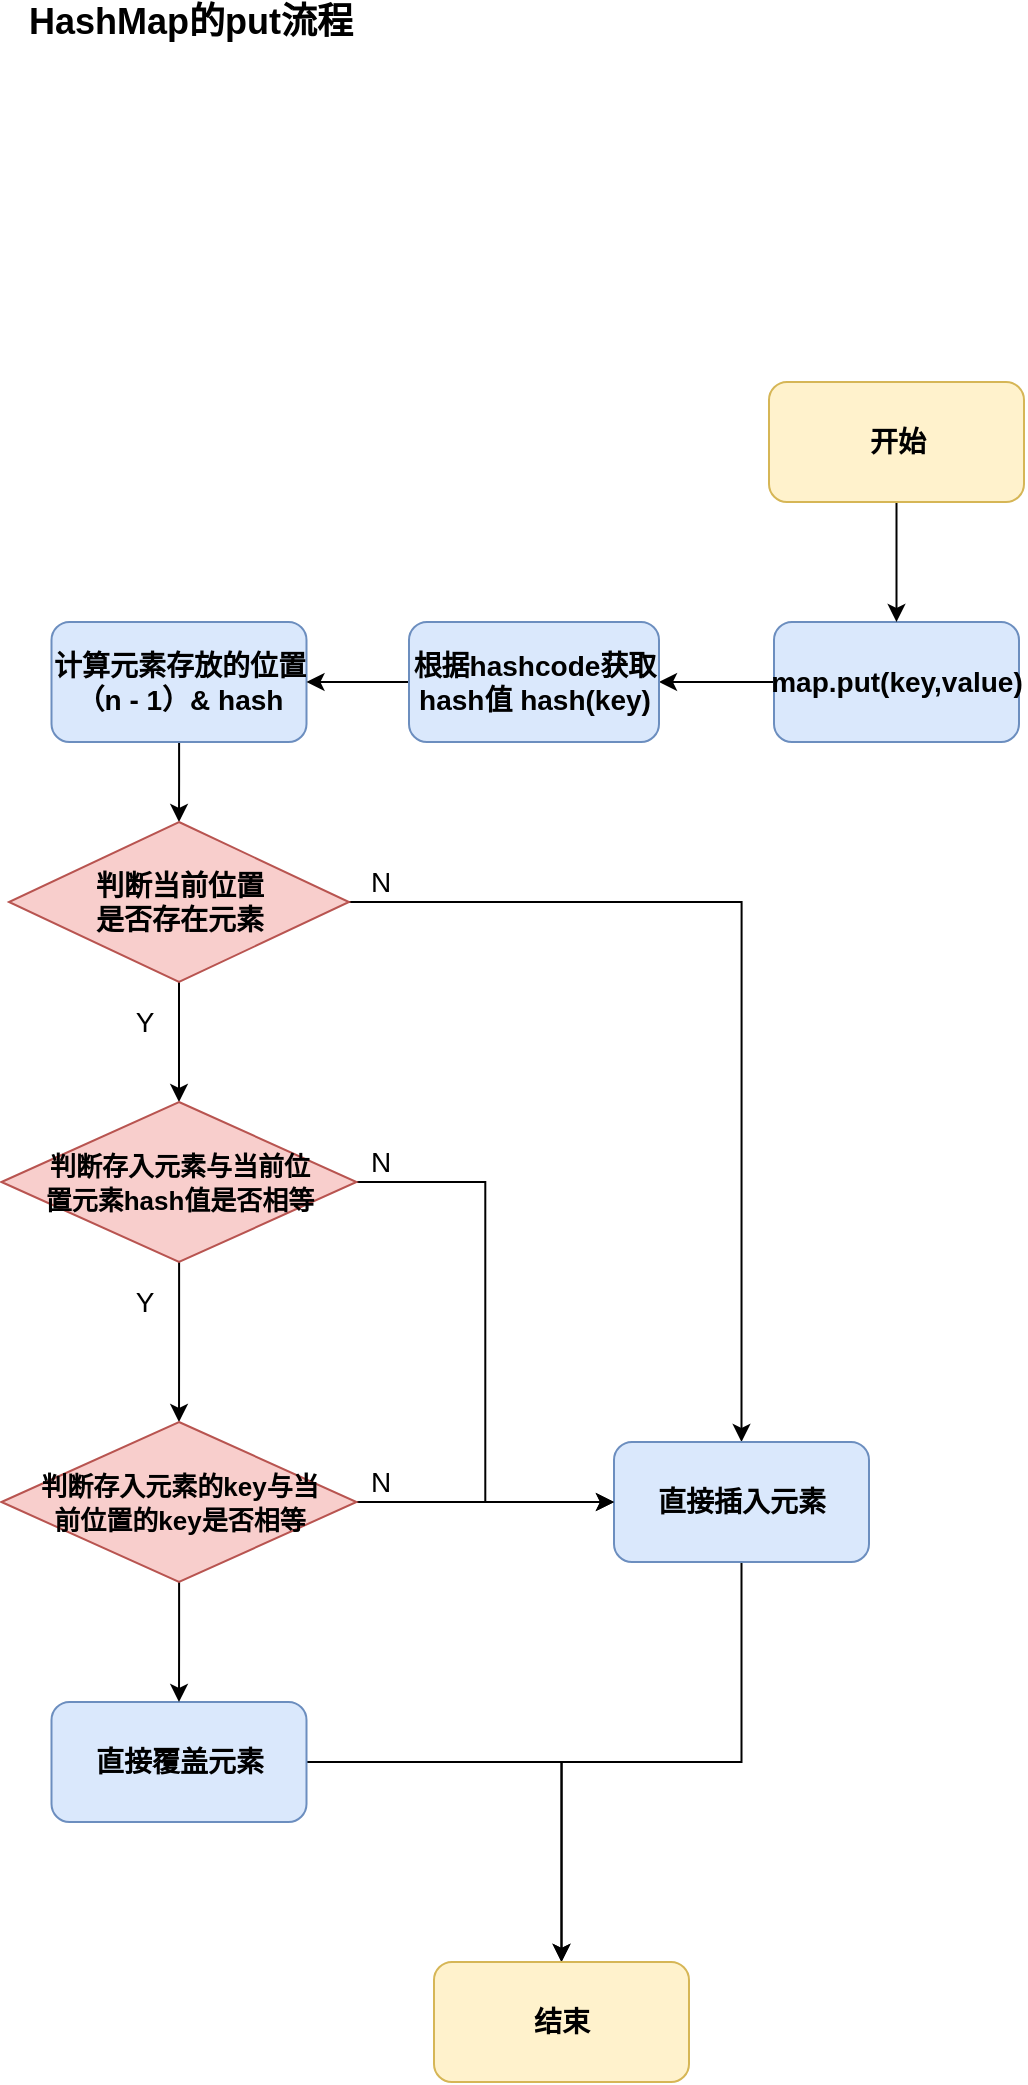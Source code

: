 <mxfile version="18.1.3" type="github">
  <diagram id="WBBzrLVB4H3pHpH7rxZI" name="Page-1">
    <mxGraphModel dx="1422" dy="762" grid="1" gridSize="10" guides="1" tooltips="1" connect="1" arrows="1" fold="1" page="1" pageScale="1" pageWidth="2339" pageHeight="3300" math="0" shadow="0">
      <root>
        <mxCell id="0" />
        <mxCell id="1" parent="0" />
        <mxCell id="qMlEdyEDlKEKImTxNxm0-36" style="edgeStyle=orthogonalEdgeStyle;rounded=0;orthogonalLoop=1;jettySize=auto;html=1;exitX=0;exitY=0.5;exitDx=0;exitDy=0;entryX=1;entryY=0.5;entryDx=0;entryDy=0;fontSize=13;" edge="1" parent="1" source="qMlEdyEDlKEKImTxNxm0-1" target="qMlEdyEDlKEKImTxNxm0-4">
          <mxGeometry relative="1" as="geometry" />
        </mxCell>
        <mxCell id="qMlEdyEDlKEKImTxNxm0-1" value="&lt;font style=&quot;font-size: 14px;&quot;&gt;&lt;b&gt;map.put(key,value)&lt;/b&gt;&lt;/font&gt;" style="rounded=1;whiteSpace=wrap;html=1;fillColor=#dae8fc;strokeColor=#6c8ebf;" vertex="1" parent="1">
          <mxGeometry x="800" y="330" width="122.5" height="60" as="geometry" />
        </mxCell>
        <mxCell id="qMlEdyEDlKEKImTxNxm0-2" value="&lt;font style=&quot;font-size: 18px;&quot;&gt;&lt;b&gt;HashMap的put流程&lt;/b&gt;&lt;/font&gt;" style="text;html=1;align=center;verticalAlign=middle;resizable=0;points=[];autosize=1;strokeColor=none;fillColor=none;" vertex="1" parent="1">
          <mxGeometry x="417.5" y="20" width="180" height="20" as="geometry" />
        </mxCell>
        <mxCell id="qMlEdyEDlKEKImTxNxm0-7" value="" style="edgeStyle=orthogonalEdgeStyle;rounded=0;orthogonalLoop=1;jettySize=auto;html=1;fontSize=14;" edge="1" parent="1" source="qMlEdyEDlKEKImTxNxm0-3" target="qMlEdyEDlKEKImTxNxm0-6">
          <mxGeometry relative="1" as="geometry" />
        </mxCell>
        <mxCell id="qMlEdyEDlKEKImTxNxm0-3" value="&lt;font style=&quot;font-size: 14px;&quot;&gt;&lt;b&gt;计算元素存放的位置&lt;br&gt;（n - 1）&amp;amp; hash&lt;/b&gt;&lt;/font&gt;" style="rounded=1;whiteSpace=wrap;html=1;fillColor=#dae8fc;strokeColor=#6c8ebf;" vertex="1" parent="1">
          <mxGeometry x="438.75" y="330" width="127.5" height="60" as="geometry" />
        </mxCell>
        <mxCell id="qMlEdyEDlKEKImTxNxm0-8" style="edgeStyle=orthogonalEdgeStyle;rounded=0;orthogonalLoop=1;jettySize=auto;html=1;exitX=0;exitY=0.5;exitDx=0;exitDy=0;fontSize=14;" edge="1" parent="1" source="qMlEdyEDlKEKImTxNxm0-4" target="qMlEdyEDlKEKImTxNxm0-3">
          <mxGeometry relative="1" as="geometry" />
        </mxCell>
        <mxCell id="qMlEdyEDlKEKImTxNxm0-4" value="&lt;font style=&quot;font-size: 14px;&quot;&gt;&lt;b&gt;根据hashcode获取hash值 hash(key)&lt;/b&gt;&lt;/font&gt;" style="rounded=1;whiteSpace=wrap;html=1;fillColor=#dae8fc;strokeColor=#6c8ebf;" vertex="1" parent="1">
          <mxGeometry x="617.5" y="330" width="125" height="60" as="geometry" />
        </mxCell>
        <mxCell id="qMlEdyEDlKEKImTxNxm0-11" style="edgeStyle=orthogonalEdgeStyle;rounded=0;orthogonalLoop=1;jettySize=auto;html=1;entryX=0.5;entryY=0;entryDx=0;entryDy=0;fontSize=14;" edge="1" parent="1" source="qMlEdyEDlKEKImTxNxm0-6" target="qMlEdyEDlKEKImTxNxm0-10">
          <mxGeometry relative="1" as="geometry" />
        </mxCell>
        <mxCell id="qMlEdyEDlKEKImTxNxm0-16" style="edgeStyle=orthogonalEdgeStyle;rounded=0;orthogonalLoop=1;jettySize=auto;html=1;entryX=0.5;entryY=0;entryDx=0;entryDy=0;fontSize=13;" edge="1" parent="1" source="qMlEdyEDlKEKImTxNxm0-6" target="qMlEdyEDlKEKImTxNxm0-15">
          <mxGeometry relative="1" as="geometry" />
        </mxCell>
        <mxCell id="qMlEdyEDlKEKImTxNxm0-6" value="&lt;b style=&quot;&quot;&gt;判断当前位置&lt;br&gt;是否存在元素&lt;/b&gt;" style="rhombus;whiteSpace=wrap;html=1;fontSize=14;fillColor=#f8cecc;strokeColor=#b85450;" vertex="1" parent="1">
          <mxGeometry x="417.5" y="430" width="170" height="80" as="geometry" />
        </mxCell>
        <mxCell id="qMlEdyEDlKEKImTxNxm0-33" style="edgeStyle=orthogonalEdgeStyle;rounded=0;orthogonalLoop=1;jettySize=auto;html=1;entryX=0.5;entryY=0;entryDx=0;entryDy=0;fontSize=13;" edge="1" parent="1" source="qMlEdyEDlKEKImTxNxm0-10" target="qMlEdyEDlKEKImTxNxm0-31">
          <mxGeometry relative="1" as="geometry" />
        </mxCell>
        <mxCell id="qMlEdyEDlKEKImTxNxm0-10" value="&lt;span style=&quot;font-size: 14px;&quot;&gt;&lt;b&gt;直接插入元素&lt;/b&gt;&lt;/span&gt;" style="rounded=1;whiteSpace=wrap;html=1;fillColor=#dae8fc;strokeColor=#6c8ebf;" vertex="1" parent="1">
          <mxGeometry x="720" y="740" width="127.5" height="60" as="geometry" />
        </mxCell>
        <mxCell id="qMlEdyEDlKEKImTxNxm0-13" value="N" style="text;html=1;align=center;verticalAlign=middle;resizable=0;points=[];autosize=1;strokeColor=none;fillColor=none;fontSize=14;" vertex="1" parent="1">
          <mxGeometry x="587.5" y="450" width="30" height="20" as="geometry" />
        </mxCell>
        <mxCell id="qMlEdyEDlKEKImTxNxm0-24" style="edgeStyle=orthogonalEdgeStyle;rounded=0;orthogonalLoop=1;jettySize=auto;html=1;entryX=0.5;entryY=0;entryDx=0;entryDy=0;fontSize=13;" edge="1" parent="1" source="qMlEdyEDlKEKImTxNxm0-15" target="qMlEdyEDlKEKImTxNxm0-23">
          <mxGeometry relative="1" as="geometry" />
        </mxCell>
        <mxCell id="qMlEdyEDlKEKImTxNxm0-25" style="edgeStyle=orthogonalEdgeStyle;rounded=0;orthogonalLoop=1;jettySize=auto;html=1;entryX=0;entryY=0.5;entryDx=0;entryDy=0;fontSize=13;" edge="1" parent="1" source="qMlEdyEDlKEKImTxNxm0-15" target="qMlEdyEDlKEKImTxNxm0-10">
          <mxGeometry relative="1" as="geometry" />
        </mxCell>
        <mxCell id="qMlEdyEDlKEKImTxNxm0-15" value="&lt;b style=&quot;font-size: 13px;&quot;&gt;判断存入元素与当前位&lt;br&gt;置元素hash值是否相等&lt;/b&gt;" style="rhombus;whiteSpace=wrap;html=1;fontSize=14;fillColor=#f8cecc;strokeColor=#b85450;" vertex="1" parent="1">
          <mxGeometry x="413.75" y="570" width="177.5" height="80" as="geometry" />
        </mxCell>
        <mxCell id="qMlEdyEDlKEKImTxNxm0-17" value="Y" style="text;html=1;align=center;verticalAlign=middle;resizable=0;points=[];autosize=1;strokeColor=none;fillColor=none;fontSize=14;" vertex="1" parent="1">
          <mxGeometry x="475" y="520" width="20" height="20" as="geometry" />
        </mxCell>
        <mxCell id="qMlEdyEDlKEKImTxNxm0-21" value="N" style="text;html=1;align=center;verticalAlign=middle;resizable=0;points=[];autosize=1;strokeColor=none;fillColor=none;fontSize=14;" vertex="1" parent="1">
          <mxGeometry x="587.5" y="590" width="30" height="20" as="geometry" />
        </mxCell>
        <mxCell id="qMlEdyEDlKEKImTxNxm0-32" style="edgeStyle=orthogonalEdgeStyle;rounded=0;orthogonalLoop=1;jettySize=auto;html=1;fontSize=13;" edge="1" parent="1" source="qMlEdyEDlKEKImTxNxm0-22" target="qMlEdyEDlKEKImTxNxm0-31">
          <mxGeometry relative="1" as="geometry" />
        </mxCell>
        <mxCell id="qMlEdyEDlKEKImTxNxm0-22" value="&lt;span style=&quot;font-size: 14px;&quot;&gt;&lt;b&gt;直接覆盖元素&lt;/b&gt;&lt;/span&gt;" style="rounded=1;whiteSpace=wrap;html=1;fillColor=#dae8fc;strokeColor=#6c8ebf;" vertex="1" parent="1">
          <mxGeometry x="438.75" y="870" width="127.5" height="60" as="geometry" />
        </mxCell>
        <mxCell id="qMlEdyEDlKEKImTxNxm0-28" style="edgeStyle=orthogonalEdgeStyle;rounded=0;orthogonalLoop=1;jettySize=auto;html=1;entryX=0;entryY=0.5;entryDx=0;entryDy=0;fontSize=13;" edge="1" parent="1" source="qMlEdyEDlKEKImTxNxm0-23" target="qMlEdyEDlKEKImTxNxm0-10">
          <mxGeometry relative="1" as="geometry" />
        </mxCell>
        <mxCell id="qMlEdyEDlKEKImTxNxm0-30" style="edgeStyle=orthogonalEdgeStyle;rounded=0;orthogonalLoop=1;jettySize=auto;html=1;entryX=0.5;entryY=0;entryDx=0;entryDy=0;fontSize=13;" edge="1" parent="1" source="qMlEdyEDlKEKImTxNxm0-23" target="qMlEdyEDlKEKImTxNxm0-22">
          <mxGeometry relative="1" as="geometry" />
        </mxCell>
        <mxCell id="qMlEdyEDlKEKImTxNxm0-23" value="&lt;span style=&quot;font-size: 13px;&quot;&gt;&lt;b&gt;判断存入元素的key与当&lt;br&gt;前位置的key是否相等&lt;br&gt;&lt;/b&gt;&lt;/span&gt;" style="rhombus;whiteSpace=wrap;html=1;fontSize=14;fillColor=#f8cecc;strokeColor=#b85450;" vertex="1" parent="1">
          <mxGeometry x="413.75" y="730" width="177.5" height="80" as="geometry" />
        </mxCell>
        <mxCell id="qMlEdyEDlKEKImTxNxm0-26" value="Y" style="text;html=1;align=center;verticalAlign=middle;resizable=0;points=[];autosize=1;strokeColor=none;fillColor=none;fontSize=14;" vertex="1" parent="1">
          <mxGeometry x="475" y="660" width="20" height="20" as="geometry" />
        </mxCell>
        <mxCell id="qMlEdyEDlKEKImTxNxm0-29" value="N" style="text;html=1;align=center;verticalAlign=middle;resizable=0;points=[];autosize=1;strokeColor=none;fillColor=none;fontSize=14;" vertex="1" parent="1">
          <mxGeometry x="587.5" y="750" width="30" height="20" as="geometry" />
        </mxCell>
        <mxCell id="qMlEdyEDlKEKImTxNxm0-31" value="&lt;span style=&quot;font-size: 14px;&quot;&gt;&lt;b&gt;结束&lt;/b&gt;&lt;/span&gt;" style="rounded=1;whiteSpace=wrap;html=1;fillColor=#fff2cc;strokeColor=#d6b656;" vertex="1" parent="1">
          <mxGeometry x="630" y="1000" width="127.5" height="60" as="geometry" />
        </mxCell>
        <mxCell id="qMlEdyEDlKEKImTxNxm0-35" value="" style="edgeStyle=orthogonalEdgeStyle;rounded=0;orthogonalLoop=1;jettySize=auto;html=1;fontSize=13;" edge="1" parent="1" source="qMlEdyEDlKEKImTxNxm0-34" target="qMlEdyEDlKEKImTxNxm0-1">
          <mxGeometry relative="1" as="geometry" />
        </mxCell>
        <mxCell id="qMlEdyEDlKEKImTxNxm0-34" value="&lt;span style=&quot;font-size: 14px;&quot;&gt;&lt;b&gt;开始&lt;/b&gt;&lt;/span&gt;" style="rounded=1;whiteSpace=wrap;html=1;fillColor=#fff2cc;strokeColor=#d6b656;" vertex="1" parent="1">
          <mxGeometry x="797.5" y="210" width="127.5" height="60" as="geometry" />
        </mxCell>
      </root>
    </mxGraphModel>
  </diagram>
</mxfile>
